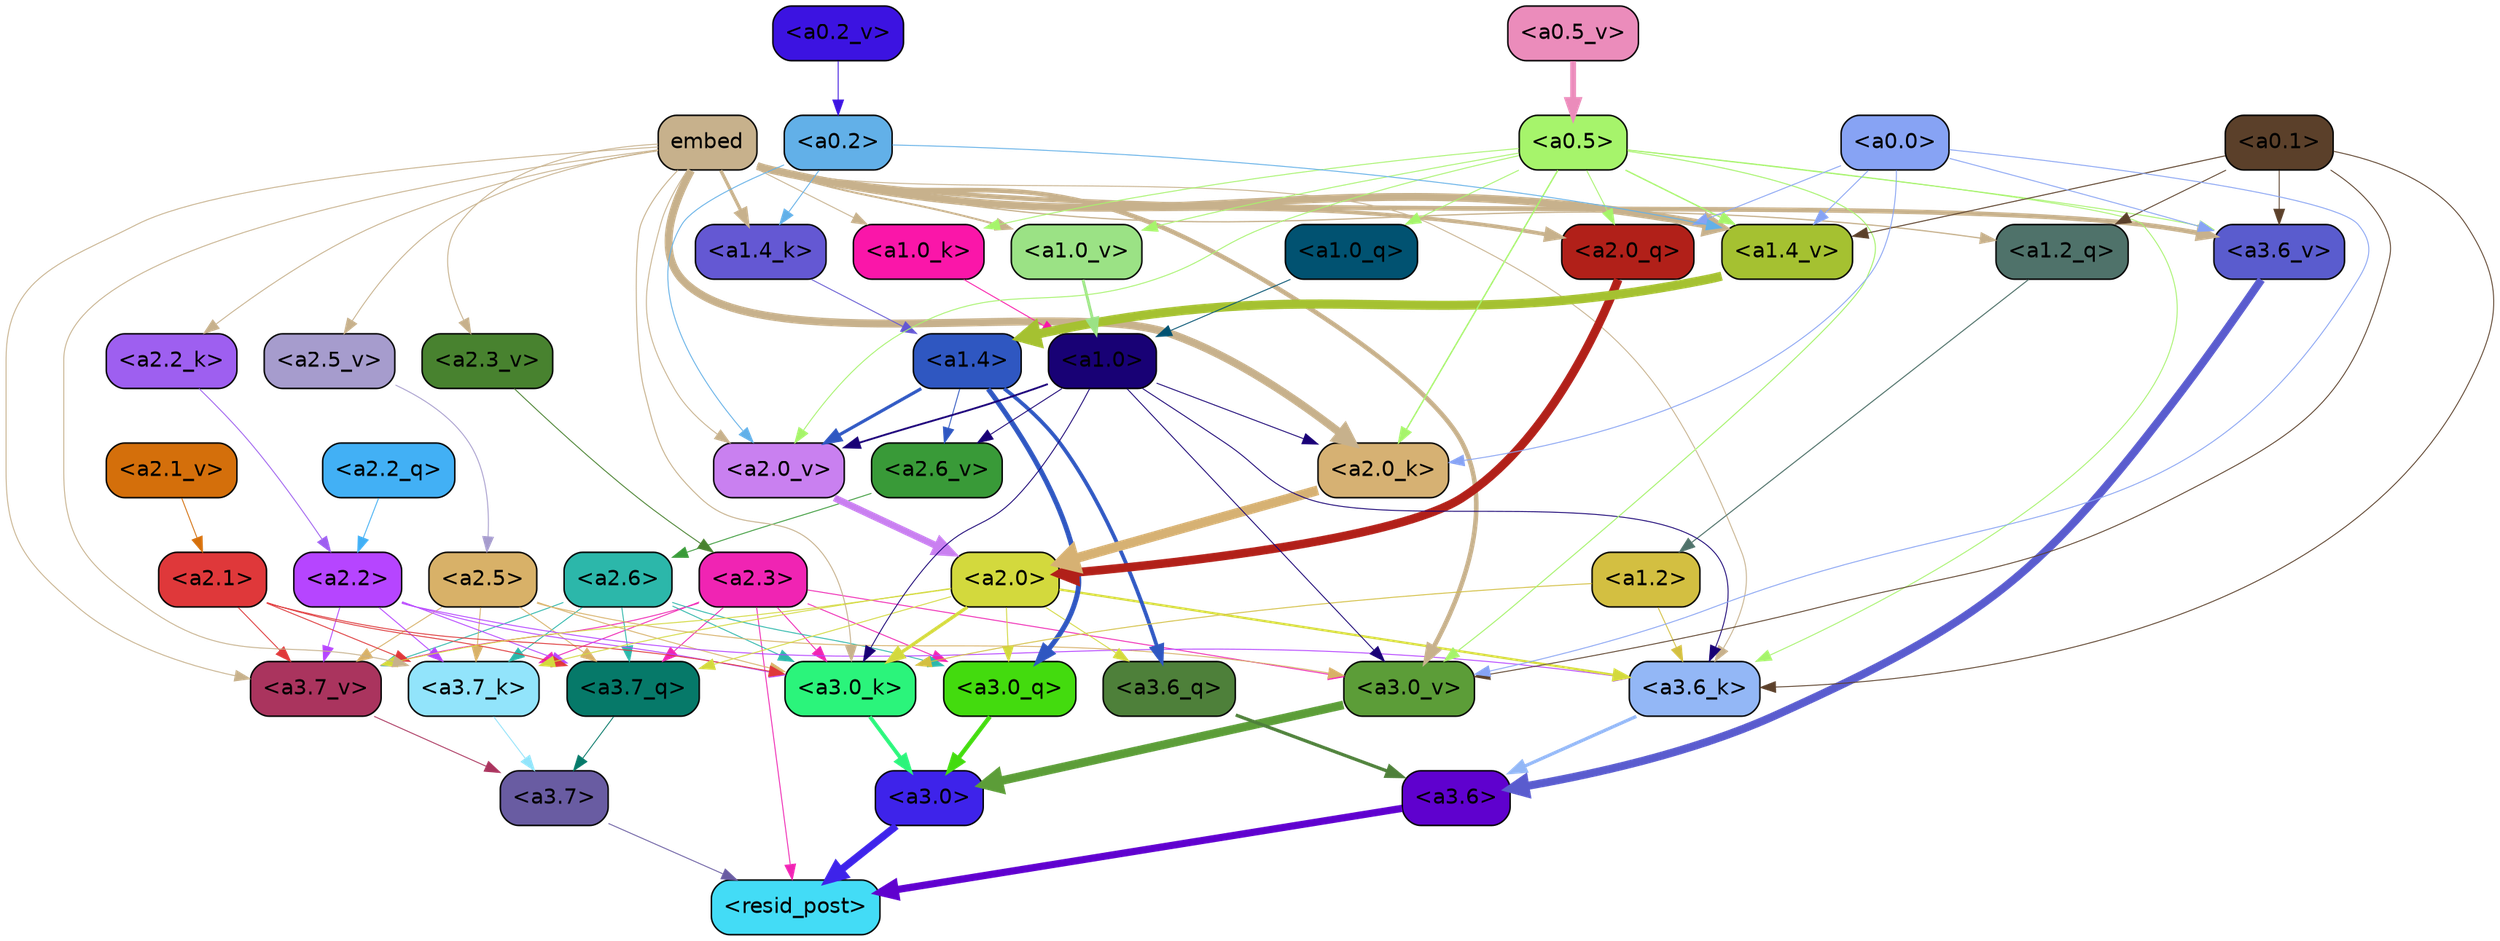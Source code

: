 strict digraph "" {
	graph [bgcolor=transparent,
		layout=dot,
		overlap=false,
		splines=true
	];
	"<a3.7>"	[color=black,
		fillcolor="#695ca2",
		fontname=Helvetica,
		shape=box,
		style="filled, rounded"];
	"<resid_post>"	[color=black,
		fillcolor="#43dcf6",
		fontname=Helvetica,
		shape=box,
		style="filled, rounded"];
	"<a3.7>" -> "<resid_post>"	[color="#695ca2",
		penwidth=0.6];
	"<a3.6>"	[color=black,
		fillcolor="#5f01ce",
		fontname=Helvetica,
		shape=box,
		style="filled, rounded"];
	"<a3.6>" -> "<resid_post>"	[color="#5f01ce",
		penwidth=4.7534414529800415];
	"<a3.0>"	[color=black,
		fillcolor="#3e23ea",
		fontname=Helvetica,
		shape=box,
		style="filled, rounded"];
	"<a3.0>" -> "<resid_post>"	[color="#3e23ea",
		penwidth=4.898576855659485];
	"<a2.3>"	[color=black,
		fillcolor="#f024b3",
		fontname=Helvetica,
		shape=box,
		style="filled, rounded"];
	"<a2.3>" -> "<resid_post>"	[color="#f024b3",
		penwidth=0.6];
	"<a3.7_q>"	[color=black,
		fillcolor="#067969",
		fontname=Helvetica,
		shape=box,
		style="filled, rounded"];
	"<a2.3>" -> "<a3.7_q>"	[color="#f024b3",
		penwidth=0.6];
	"<a3.0_q>"	[color=black,
		fillcolor="#43db0e",
		fontname=Helvetica,
		shape=box,
		style="filled, rounded"];
	"<a2.3>" -> "<a3.0_q>"	[color="#f024b3",
		penwidth=0.6];
	"<a3.7_k>"	[color=black,
		fillcolor="#92e4fb",
		fontname=Helvetica,
		shape=box,
		style="filled, rounded"];
	"<a2.3>" -> "<a3.7_k>"	[color="#f024b3",
		penwidth=0.6];
	"<a3.0_k>"	[color=black,
		fillcolor="#2bf47b",
		fontname=Helvetica,
		shape=box,
		style="filled, rounded"];
	"<a2.3>" -> "<a3.0_k>"	[color="#f024b3",
		penwidth=0.6];
	"<a3.7_v>"	[color=black,
		fillcolor="#aa345e",
		fontname=Helvetica,
		shape=box,
		style="filled, rounded"];
	"<a2.3>" -> "<a3.7_v>"	[color="#f024b3",
		penwidth=0.6];
	"<a3.0_v>"	[color=black,
		fillcolor="#5c9d38",
		fontname=Helvetica,
		shape=box,
		style="filled, rounded"];
	"<a2.3>" -> "<a3.0_v>"	[color="#f024b3",
		penwidth=0.6];
	"<a3.7_q>" -> "<a3.7>"	[color="#067969",
		penwidth=0.6];
	"<a3.6_q>"	[color=black,
		fillcolor="#4e803a",
		fontname=Helvetica,
		shape=box,
		style="filled, rounded"];
	"<a3.6_q>" -> "<a3.6>"	[color="#4e803a",
		penwidth=2.160832464694977];
	"<a3.0_q>" -> "<a3.0>"	[color="#43db0e",
		penwidth=2.870753765106201];
	"<a3.7_k>" -> "<a3.7>"	[color="#92e4fb",
		penwidth=0.6];
	"<a3.6_k>"	[color=black,
		fillcolor="#93b7f6",
		fontname=Helvetica,
		shape=box,
		style="filled, rounded"];
	"<a3.6_k>" -> "<a3.6>"	[color="#93b7f6",
		penwidth=2.13908451795578];
	"<a3.0_k>" -> "<a3.0>"	[color="#2bf47b",
		penwidth=2.520303964614868];
	"<a3.7_v>" -> "<a3.7>"	[color="#aa345e",
		penwidth=0.6];
	"<a3.6_v>"	[color=black,
		fillcolor="#5a5cce",
		fontname=Helvetica,
		shape=box,
		style="filled, rounded"];
	"<a3.6_v>" -> "<a3.6>"	[color="#5a5cce",
		penwidth=5.297133803367615];
	"<a3.0_v>" -> "<a3.0>"	[color="#5c9d38",
		penwidth=5.680712580680847];
	"<a2.6>"	[color=black,
		fillcolor="#2cb7aa",
		fontname=Helvetica,
		shape=box,
		style="filled, rounded"];
	"<a2.6>" -> "<a3.7_q>"	[color="#2cb7aa",
		penwidth=0.6];
	"<a2.6>" -> "<a3.0_q>"	[color="#2cb7aa",
		penwidth=0.6];
	"<a2.6>" -> "<a3.7_k>"	[color="#2cb7aa",
		penwidth=0.6];
	"<a2.6>" -> "<a3.0_k>"	[color="#2cb7aa",
		penwidth=0.6];
	"<a2.6>" -> "<a3.7_v>"	[color="#2cb7aa",
		penwidth=0.6];
	"<a2.5>"	[color=black,
		fillcolor="#d8b168",
		fontname=Helvetica,
		shape=box,
		style="filled, rounded"];
	"<a2.5>" -> "<a3.7_q>"	[color="#d8b168",
		penwidth=0.6];
	"<a2.5>" -> "<a3.7_k>"	[color="#d8b168",
		penwidth=0.6];
	"<a2.5>" -> "<a3.0_k>"	[color="#d8b168",
		penwidth=0.6];
	"<a2.5>" -> "<a3.7_v>"	[color="#d8b168",
		penwidth=0.6];
	"<a2.5>" -> "<a3.0_v>"	[color="#d8b168",
		penwidth=0.6];
	"<a2.2>"	[color=black,
		fillcolor="#b645ff",
		fontname=Helvetica,
		shape=box,
		style="filled, rounded"];
	"<a2.2>" -> "<a3.7_q>"	[color="#b645ff",
		penwidth=0.6];
	"<a2.2>" -> "<a3.7_k>"	[color="#b645ff",
		penwidth=0.6];
	"<a2.2>" -> "<a3.6_k>"	[color="#b645ff",
		penwidth=0.6];
	"<a2.2>" -> "<a3.0_k>"	[color="#b645ff",
		penwidth=0.6];
	"<a2.2>" -> "<a3.7_v>"	[color="#b645ff",
		penwidth=0.6];
	"<a2.1>"	[color=black,
		fillcolor="#df383a",
		fontname=Helvetica,
		shape=box,
		style="filled, rounded"];
	"<a2.1>" -> "<a3.7_q>"	[color="#df383a",
		penwidth=0.6];
	"<a2.1>" -> "<a3.7_k>"	[color="#df383a",
		penwidth=0.6];
	"<a2.1>" -> "<a3.0_k>"	[color="#df383a",
		penwidth=0.6];
	"<a2.1>" -> "<a3.7_v>"	[color="#df383a",
		penwidth=0.6];
	"<a2.0>"	[color=black,
		fillcolor="#d3d93d",
		fontname=Helvetica,
		shape=box,
		style="filled, rounded"];
	"<a2.0>" -> "<a3.7_q>"	[color="#d3d93d",
		penwidth=0.6];
	"<a2.0>" -> "<a3.6_q>"	[color="#d3d93d",
		penwidth=0.6];
	"<a2.0>" -> "<a3.0_q>"	[color="#d3d93d",
		penwidth=0.6];
	"<a2.0>" -> "<a3.7_k>"	[color="#d3d93d",
		penwidth=0.6];
	"<a2.0>" -> "<a3.6_k>"	[color="#d3d93d",
		penwidth=1.4957321882247925];
	"<a2.0>" -> "<a3.0_k>"	[color="#d3d93d",
		penwidth=2.18752121925354];
	"<a2.0>" -> "<a3.7_v>"	[color="#d3d93d",
		penwidth=0.6];
	"<a1.4>"	[color=black,
		fillcolor="#2f57c1",
		fontname=Helvetica,
		shape=box,
		style="filled, rounded"];
	"<a1.4>" -> "<a3.6_q>"	[color="#2f57c1",
		penwidth=2.4829938411712646];
	"<a1.4>" -> "<a3.0_q>"	[color="#2f57c1",
		penwidth=3.299744725227356];
	"<a2.6_v>"	[color=black,
		fillcolor="#399a38",
		fontname=Helvetica,
		shape=box,
		style="filled, rounded"];
	"<a1.4>" -> "<a2.6_v>"	[color="#2f57c1",
		penwidth=0.6];
	"<a2.0_v>"	[color=black,
		fillcolor="#c980f0",
		fontname=Helvetica,
		shape=box,
		style="filled, rounded"];
	"<a1.4>" -> "<a2.0_v>"	[color="#2f57c1",
		penwidth=2.092592429369688];
	embed	[color=black,
		fillcolor="#c7b18c",
		fontname=Helvetica,
		shape=box,
		style="filled, rounded"];
	embed -> "<a3.7_k>"	[color="#c7b18c",
		penwidth=0.6];
	embed -> "<a3.6_k>"	[color="#c7b18c",
		penwidth=0.6];
	embed -> "<a3.0_k>"	[color="#c7b18c",
		penwidth=0.6394047290086746];
	embed -> "<a3.7_v>"	[color="#c7b18c",
		penwidth=0.6];
	embed -> "<a3.6_v>"	[color="#c7b18c",
		penwidth=3.067279100418091];
	embed -> "<a3.0_v>"	[color="#c7b18c",
		penwidth=3.0212591886520386];
	"<a2.0_q>"	[color=black,
		fillcolor="#b12019",
		fontname=Helvetica,
		shape=box,
		style="filled, rounded"];
	embed -> "<a2.0_q>"	[color="#c7b18c",
		penwidth=2.5355080366134644];
	"<a2.2_k>"	[color=black,
		fillcolor="#9e5ff0",
		fontname=Helvetica,
		shape=box,
		style="filled, rounded"];
	embed -> "<a2.2_k>"	[color="#c7b18c",
		penwidth=0.6];
	"<a2.0_k>"	[color=black,
		fillcolor="#d6b173",
		fontname=Helvetica,
		shape=box,
		style="filled, rounded"];
	embed -> "<a2.0_k>"	[color="#c7b18c",
		penwidth=5.2180726528167725];
	"<a2.5_v>"	[color=black,
		fillcolor="#a69ccd",
		fontname=Helvetica,
		shape=box,
		style="filled, rounded"];
	embed -> "<a2.5_v>"	[color="#c7b18c",
		penwidth=0.6];
	"<a2.3_v>"	[color=black,
		fillcolor="#48822f",
		fontname=Helvetica,
		shape=box,
		style="filled, rounded"];
	embed -> "<a2.3_v>"	[color="#c7b18c",
		penwidth=0.6];
	embed -> "<a2.0_v>"	[color="#c7b18c",
		penwidth=0.6];
	"<a1.2_q>"	[color=black,
		fillcolor="#4f726a",
		fontname=Helvetica,
		shape=box,
		style="filled, rounded"];
	embed -> "<a1.2_q>"	[color="#c7b18c",
		penwidth=0.8094894886016846];
	"<a1.4_k>"	[color=black,
		fillcolor="#6458d3",
		fontname=Helvetica,
		shape=box,
		style="filled, rounded"];
	embed -> "<a1.4_k>"	[color="#c7b18c",
		penwidth=2.1732678413391113];
	"<a1.0_k>"	[color=black,
		fillcolor="#fa16a9",
		fontname=Helvetica,
		shape=box,
		style="filled, rounded"];
	embed -> "<a1.0_k>"	[color="#c7b18c",
		penwidth=0.6];
	"<a1.4_v>"	[color=black,
		fillcolor="#a5c131",
		fontname=Helvetica,
		shape=box,
		style="filled, rounded"];
	embed -> "<a1.4_v>"	[color="#c7b18c",
		penwidth=5.162249565124512];
	"<a1.0_v>"	[color=black,
		fillcolor="#9be285",
		fontname=Helvetica,
		shape=box,
		style="filled, rounded"];
	embed -> "<a1.0_v>"	[color="#c7b18c",
		penwidth=1.26457279920578];
	"<a1.2>"	[color=black,
		fillcolor="#d3bf41",
		fontname=Helvetica,
		shape=box,
		style="filled, rounded"];
	"<a1.2>" -> "<a3.6_k>"	[color="#d3bf41",
		penwidth=0.6];
	"<a1.2>" -> "<a3.0_k>"	[color="#d3bf41",
		penwidth=0.6];
	"<a1.0>"	[color=black,
		fillcolor="#180175",
		fontname=Helvetica,
		shape=box,
		style="filled, rounded"];
	"<a1.0>" -> "<a3.6_k>"	[color="#180175",
		penwidth=0.6];
	"<a1.0>" -> "<a3.0_k>"	[color="#180175",
		penwidth=0.6];
	"<a1.0>" -> "<a3.0_v>"	[color="#180175",
		penwidth=0.6];
	"<a1.0>" -> "<a2.0_k>"	[color="#180175",
		penwidth=0.6];
	"<a1.0>" -> "<a2.6_v>"	[color="#180175",
		penwidth=0.6];
	"<a1.0>" -> "<a2.0_v>"	[color="#180175",
		penwidth=1.2132605910301208];
	"<a0.5>"	[color=black,
		fillcolor="#a6f46b",
		fontname=Helvetica,
		shape=box,
		style="filled, rounded"];
	"<a0.5>" -> "<a3.6_k>"	[color="#a6f46b",
		penwidth=0.6];
	"<a0.5>" -> "<a3.6_v>"	[color="#a6f46b",
		penwidth=0.6];
	"<a0.5>" -> "<a3.0_v>"	[color="#a6f46b",
		penwidth=0.648682102560997];
	"<a0.5>" -> "<a2.0_q>"	[color="#a6f46b",
		penwidth=0.6];
	"<a0.5>" -> "<a2.0_k>"	[color="#a6f46b",
		penwidth=0.9236047863960266];
	"<a0.5>" -> "<a2.0_v>"	[color="#a6f46b",
		penwidth=0.6];
	"<a1.0_q>"	[color=black,
		fillcolor="#015271",
		fontname=Helvetica,
		shape=box,
		style="filled, rounded"];
	"<a0.5>" -> "<a1.0_q>"	[color="#a6f46b",
		penwidth=0.6];
	"<a0.5>" -> "<a1.0_k>"	[color="#a6f46b",
		penwidth=0.6];
	"<a0.5>" -> "<a1.4_v>"	[color="#a6f46b",
		penwidth=0.8783596754074097];
	"<a0.5>" -> "<a1.0_v>"	[color="#a6f46b",
		penwidth=0.6];
	"<a0.1>"	[color=black,
		fillcolor="#5b402a",
		fontname=Helvetica,
		shape=box,
		style="filled, rounded"];
	"<a0.1>" -> "<a3.6_k>"	[color="#5b402a",
		penwidth=0.6];
	"<a0.1>" -> "<a3.6_v>"	[color="#5b402a",
		penwidth=0.6];
	"<a0.1>" -> "<a3.0_v>"	[color="#5b402a",
		penwidth=0.6];
	"<a0.1>" -> "<a1.2_q>"	[color="#5b402a",
		penwidth=0.6];
	"<a0.1>" -> "<a1.4_v>"	[color="#5b402a",
		penwidth=0.6490728855133057];
	"<a0.0>"	[color=black,
		fillcolor="#87a3f4",
		fontname=Helvetica,
		shape=box,
		style="filled, rounded"];
	"<a0.0>" -> "<a3.6_v>"	[color="#87a3f4",
		penwidth=0.6];
	"<a0.0>" -> "<a3.0_v>"	[color="#87a3f4",
		penwidth=0.6];
	"<a0.0>" -> "<a2.0_q>"	[color="#87a3f4",
		penwidth=0.6];
	"<a0.0>" -> "<a2.0_k>"	[color="#87a3f4",
		penwidth=0.6];
	"<a0.0>" -> "<a1.4_v>"	[color="#87a3f4",
		penwidth=0.6];
	"<a2.2_q>"	[color=black,
		fillcolor="#42b0f5",
		fontname=Helvetica,
		shape=box,
		style="filled, rounded"];
	"<a2.2_q>" -> "<a2.2>"	[color="#42b0f5",
		penwidth=0.6];
	"<a2.0_q>" -> "<a2.0>"	[color="#b12019",
		penwidth=5.681910276412964];
	"<a2.2_k>" -> "<a2.2>"	[color="#9e5ff0",
		penwidth=0.6];
	"<a2.0_k>" -> "<a2.0>"	[color="#d6b173",
		penwidth=6.447777509689331];
	"<a2.6_v>" -> "<a2.6>"	[color="#399a38",
		penwidth=0.6];
	"<a2.5_v>" -> "<a2.5>"	[color="#a69ccd",
		penwidth=0.6];
	"<a2.3_v>" -> "<a2.3>"	[color="#48822f",
		penwidth=0.6];
	"<a2.1_v>"	[color=black,
		fillcolor="#d46f0b",
		fontname=Helvetica,
		shape=box,
		style="filled, rounded"];
	"<a2.1_v>" -> "<a2.1>"	[color="#d46f0b",
		penwidth=0.6];
	"<a2.0_v>" -> "<a2.0>"	[color="#c980f0",
		penwidth=4.5695202350616455];
	"<a0.2>"	[color=black,
		fillcolor="#62b0e8",
		fontname=Helvetica,
		shape=box,
		style="filled, rounded"];
	"<a0.2>" -> "<a2.0_v>"	[color="#62b0e8",
		penwidth=0.6];
	"<a0.2>" -> "<a1.4_k>"	[color="#62b0e8",
		penwidth=0.6];
	"<a0.2>" -> "<a1.4_v>"	[color="#62b0e8",
		penwidth=0.6];
	"<a1.2_q>" -> "<a1.2>"	[color="#4f726a",
		penwidth=0.6769798994064331];
	"<a1.0_q>" -> "<a1.0>"	[color="#015271",
		penwidth=0.6];
	"<a1.4_k>" -> "<a1.4>"	[color="#6458d3",
		penwidth=0.6];
	"<a1.0_k>" -> "<a1.0>"	[color="#fa16a9",
		penwidth=0.6];
	"<a1.4_v>" -> "<a1.4>"	[color="#a5c131",
		penwidth=6.016597509384155];
	"<a1.0_v>" -> "<a1.0>"	[color="#9be285",
		penwidth=1.8562973737716675];
	"<a0.5_v>"	[color=black,
		fillcolor="#eb8cbb",
		fontname=Helvetica,
		shape=box,
		style="filled, rounded"];
	"<a0.5_v>" -> "<a0.5>"	[color="#eb8cbb",
		penwidth=3.805475652217865];
	"<a0.2_v>"	[color=black,
		fillcolor="#3c13e1",
		fontname=Helvetica,
		shape=box,
		style="filled, rounded"];
	"<a0.2_v>" -> "<a0.2>"	[color="#3c13e1",
		penwidth=0.6];
}

